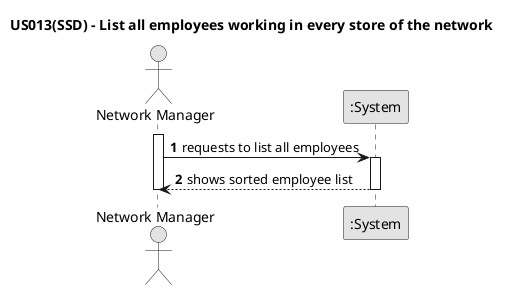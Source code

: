 @startuml
skinparam monochrome true
skinparam packageStyle rectangle
skinparam shadowing false

title US013(SSD) - List all employees working in every store of the network

autonumber

actor "Network Manager" as NetworkManager
participant ":System" as System

activate NetworkManager
    NetworkManager -> System : requests to list all employees
    activate System
    System --> NetworkManager : shows sorted employee list
    deactivate System
deactivate NetworkManager
@enduml